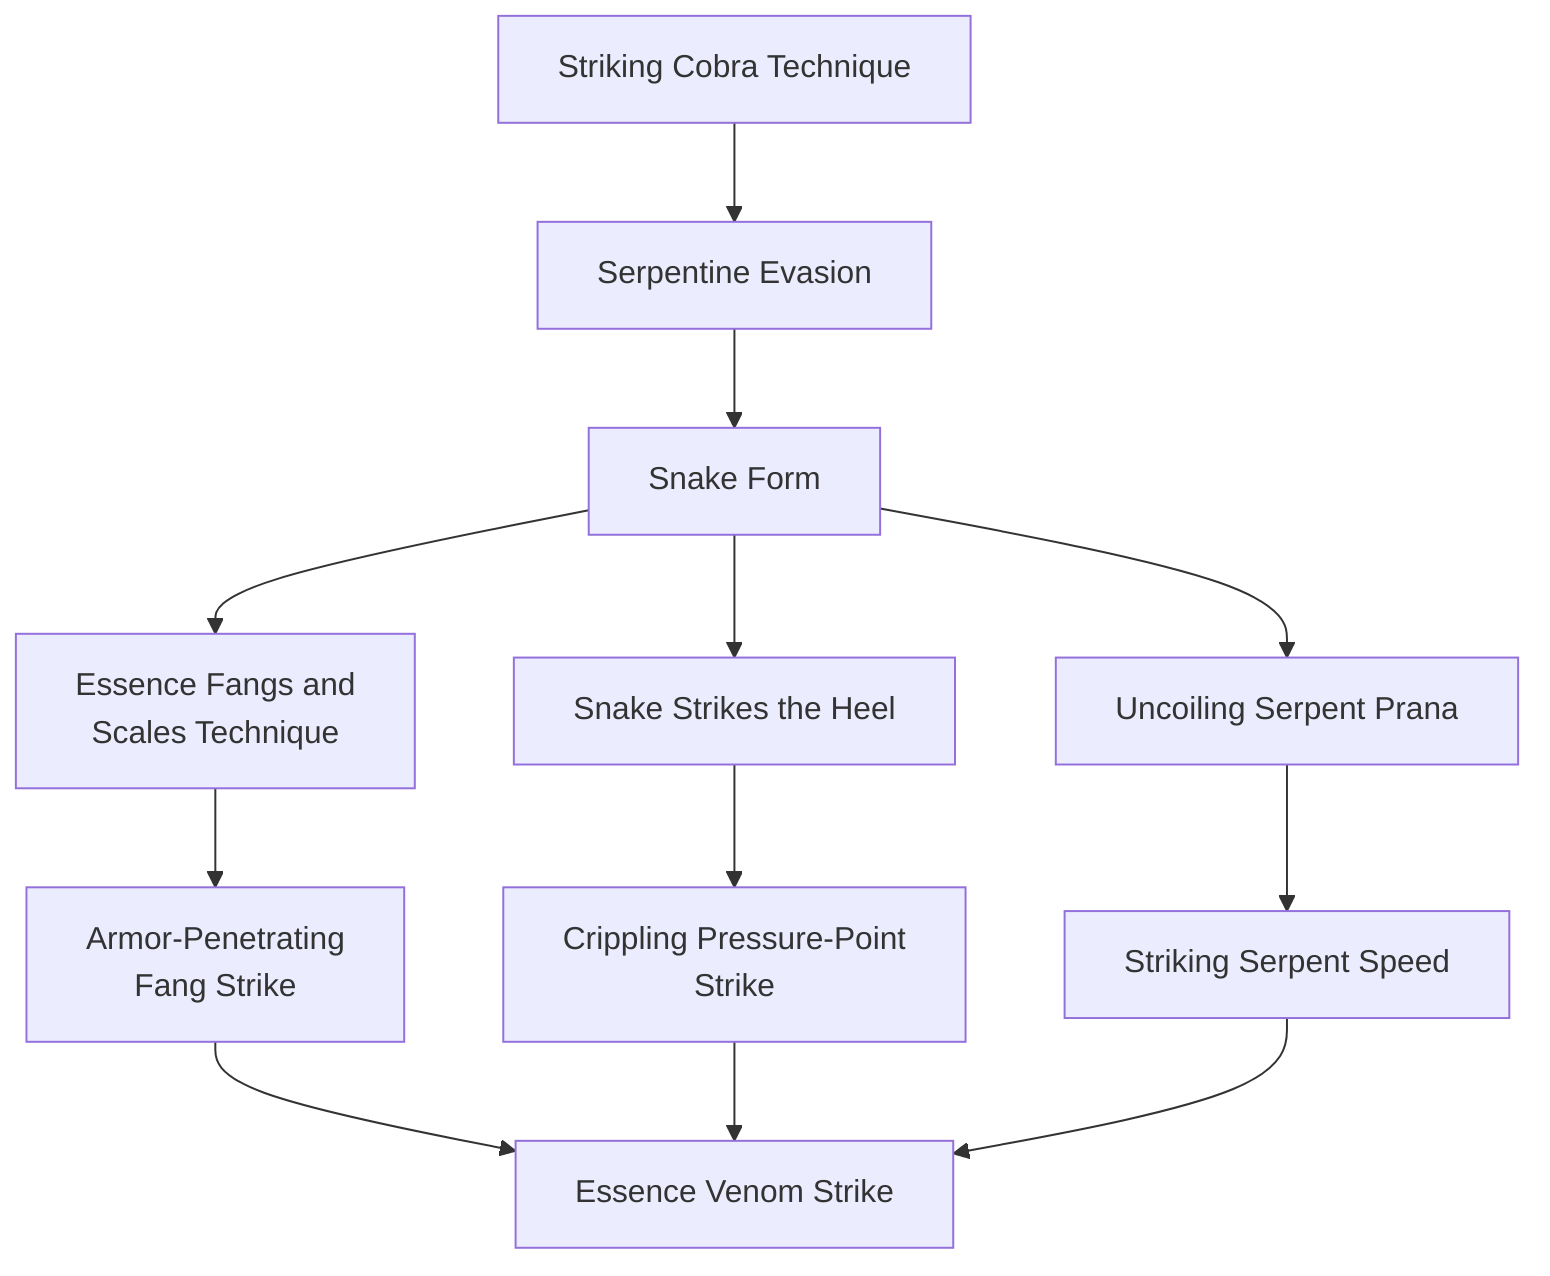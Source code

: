 flowchart TD

    striking_cobra_technique[Striking Cobra Technique]
    click striking_cobra_technique callback "
        Striking Cobra Technique<br>
        <br>
        Cost: 3 motes<br>
        Duration: Instant<br>
        Type: Reflexive<br>
        Minimum Martial Arts: 2<br>
        Minimum Essence: 1<br>
        Prerequisite Charms: None<br>
        <br>
        The character charges her form with Essence to move
        with the speed and deftness of the snake she seeks to
        emulate. During the turn when this Charm is activated,
        the character adds her Martial Arts score to her initiative
        total. This Charm may be used only once per turn.
        "

    striking_cobra_technique --> serpentine_evasion[Serpentine Evasion]
    click serpentine_evasion callback "
        Serpentine Evasion<br>
        <br>
        Cost: 3 motes<br>
        Duration: Instant<br>
        Type: Reflexive<br>
        Minimum Martial Arts: 3<br>
        Minimum Essence: 1<br>
        Prerequisite Charms: Striking Cobra Technique<br>
        <br>
        The character's infuses her anima with Essence, and
        it guides her body to flow with serpentine grace. By
        invoking this Charm, she may add a number of dice equal
        to her Martial Arts score to a single dodge attempt.
        "

    serpentine_evasion --> snake_form[Snake Form]
    click snake_form callback "
        Snake Form<br>
        <br>
        Cost: 5 motes<br>
        Duration: One scene<br>
        Type: Simple<br>
        Minimum Martial Arts: 4<br>
        Minimum Essence: 2<br>
        Prerequisite Charms: Serpentine Evasion<br>
        <br>
        The Exalted adopts the attitude and stance of a wary
        snake - head back, ready to strike or retreat. For the rest
        of the scene, he adds his Martial Arts score to his initiative
        totals and his bashing soak. Also, his sinuous, hypnotic
        movements slow and distract enemies. Enemies attacking
        him subtract a number of dice from their pool equal to the
        Exalted's Essence. This latter effect only works if the target
        can see the characters movements — a blind opponent
        would be unfazed by this aspect of Snake Form. This
        Charm is incompatible with the use of armor.<br>
        Characters cannot use more than one Martial Arts
        Form-type Charm at a time. Snake Form is the only Form-type
        Charm in the Exalted book, but more Martial Arts
        styles will be introduced in later supplements.
        "

    snake_form --> essence_fangs_and_scales_technique[Essence Fangs and<br>Scales Technique]
    click essence_fangs_and_scales_technique callback "
        Essence Fangs and Scales Technique<br>
        <br>
        Cost: 6 motes<br>
        Duration: One scene<br>
        Type: Simple<br>
        Minimum Martial Arts: 5<br>
        Minimum Essence: 2<br>
        Prerequisite Charms: Snake Form<br>
        <br>
        Thought training and the use of Essence, the character
        learns to harden her fingers into talons, like the fangs of a
        striking snake. Likewise, she can toughen her skin until it is
        as strong and supple as snake's skin. For the rest of the scene,
        the character's Martial Arts attacks do lethal damage, and
        she soaks lethal damage with her bashing soak total. This
        Charm is incompatible with the use of armor or weapons.
        "

    essence_fangs_and_scales_technique --> armor_penetrating_fang_strike[Armor-Penetrating<br>Fang Strike]
    click armor_penetrating_fang_strike callback "
        Armor-Penetrating Fang Strike<br>
        <br>
        Cost: 5 motes, 1 Willpower<br>
        Duration: Instant<br>
        Type: Supplemental<br>
        Minimum Martial Arts: 5<br>
        Minimum Essence: 2<br>
        Prerequisite Charms: Essence Fangs and Scales Technique<br>
        <br>
        The character can harden her fingers to the degree
        that they can punch through nearly anything and cause
        trauma merely by the intensity of their Essence. The
        character's attack ignores the soak of the target's armor
        and can be soaked only by the target's Stamina.
        "

    snake_form --> snake_strikes_the_heel[Snake Strikes the Heel]
    click snake_strikes_the_heel callback "
        Snake Strikes the Heel<br>
        <br>
        Cost: 4 motes<br>
        Duration: Instant<br>
        Type: Reflexive<br>
        Minimum Martial Arts: 5<br>
        Minimum Essence: 2<br>
        Prerequisite Charms: Snake Form<br>
        <br>
        Like the snake, the Exalted defends herself by attacking.
        Whenever she is successfully attacked, the character
        may immediately (before damage is determined) make a
        Martial Arts counterattack with a dice pool equal to her
        Martial Arts Ability plus the attacker's extra successes on
        his attack. The damage from her opponent's attack and her
        own counterstrike is applied simultaneously. Snake Strikes
        the Heel cannot be used to retaliate against Solar Counter-
        attack or any other counterattack Charm.
        "

    snake_strikes_the_heel --> crippling_pressure_point_strike[Crippling Pressure-Point<br> Strike]
    click crippling_pressure_point_strike callback "
        Crippling Pressure-Point Strike<br>
        <br>
        Cost: 3 motes<br>
        Duration: Instant<br>
        Type: Simple<br>
        Minimum Martial Arts: 5<br>
        Minimum Essence: 2<br>
        Prerequisite Charms: Snake Strikes the Heel<br>
        <br>
        The character makes a Martial Arts attack as normal,
        including the roll for damage. However, the attack
        does no actual damage. Rather, for every health level
        the character would have inflicted, her target is at a -1
        penalty to all rolls for a number of turns equal to the
        Martial Arts of the Exalted who used the Crippling
        Pressure-Point Strike.
        "

    snake_form --> uncoiling_serpent_prana[Uncoiling Serpent Prana]
    click uncoiling_serpent_prana callback "
        Uncoiling Serpent Prana<br>
        <br>
        Cost: 3 motes<br>
        Duration: Instant<br>
        Type: Supplemental<br>
        Minimum Martial Arts: 5<br>
        Minimum Essence: 3<br>
        Prerequisite Charms: Snake Form<br>
        <br>
        The character infuses his anima with Essence and
        lashes out, his anima flashing forward like a striking snake.
        The Exalted may invoke this Charm and make a Martial
        Arts attack a number of yards away equal to his Essence.
        The character's anima actually strikes the target, so there
        must be a clear path to the target, and the character must
        be able to perceive the target well enough to attack.
        "

    uncoiling_serpent_prana --> striking_serpent_speed[Striking Serpent Speed]
    click striking_serpent_speed callback "
        Striking Serpent Speed<br>
        <br>
        Cost: 6 motes, 1 Willpower<br>
        Duration: Instant<br>
        Type: Extra Action<br>
        Minimum Martial Arts: 5<br>
        Minimum Essence: 3<br>
        Prerequisite Charms: Uncoiling Serpent Prana<br>
        <br>
        The character internalizes the reflexes and raw speed
        of a coiled snake. The player rolls the Exalted's Martial
        Arts Ability, and for every success, she may take an extra
        action during the turn. This extra action need not be an
        attack. A character may not split her dice pool during the
        round she uses Striking Serpent Speed.
        "
    essence_venom_strike[Essence Venom Strike]
    armor_penetrating_fang_strike --> essence_venom_strike
    crippling_pressure_point_strike --> essence_venom_strike
    striking_serpent_speed --> essence_venom_strike
    click essence_venom_strike callback "
        Essence Venom Strike<br>
        <br>
        Cost:10 motes, 1 Willpower, 1 health level<br>
        Duration: Instant<br>
        Type:Simple<br>
        Minimum Martial Arts: 5<br>
        Minimum Essence: 3<br>
        Prerequisite Charms: Armor-Penetrating Fang Strike, Crippling Pressure-Point Strike, Striking Serpent Speed<br>
        <br>
        The character concentrates her Essence on the tips of
        two fingers, making her attack as quick as lightning and as
        deadly as the strike of a dozen serpents. The character
        invokes the Charm and makes a Martial Arts attack as
        normal, but adds her Essence score to the damage of the
        attack. The attack does aggravated damage.
        "